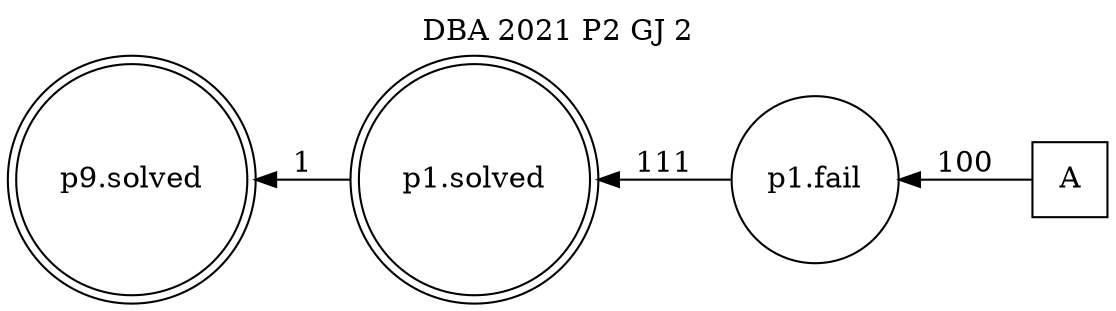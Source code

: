 digraph DBA_2021_P2_GJ_2 {
labelloc="tl"
label= " DBA 2021 P2 GJ 2 "
rankdir="RL";
graph [ size=" 10 , 10 !"]

"A" [shape="square" label="A"]
"p1.fail" [shape="circle" label="p1.fail"]
"p1.solved" [shape="doublecircle" label="p1.solved"]
"p9.solved" [shape="doublecircle" label="p9.solved"]
"A" -> "p1.fail" [ label=100]
"p1.fail" -> "p1.solved" [ label=111]
"p1.solved" -> "p9.solved" [ label=1]
}
